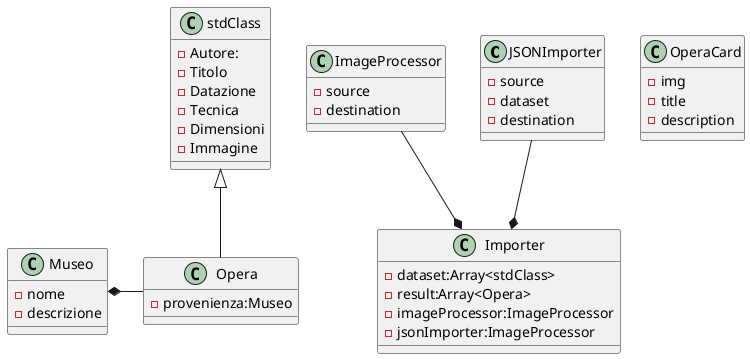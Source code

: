 @startuml

class JSONImporter{
- source
- dataset
- destination
}

class stdClass {   
   - Autore: 
   - Titolo
   - Datazione
   - Tecnica
   - Dimensioni
   - Immagine
}

class Opera {
   - provenienza:Museo
}
class Museo {
   - nome
   - descrizione 
}

class ImageProcessor {
    - source
    - destination
}

class Importer {
    - dataset:Array<stdClass>
    - result:Array<Opera>
    - imageProcessor:ImageProcessor
    - jsonImporter:ImageProcessor
}

class OperaCard {
    - img
    - title
    - description
}

' Importer *-- ImageProcessor
Importer *-up- JSONImporter

' Importer *-- ImageProcessor 
Importer *-up- ImageProcessor 
' JSONImporter --* Importer

Opera -left-* Museo
' Museo  *--  Opera
' Opera --* Museo


stdClass <|-- Opera
@enduml